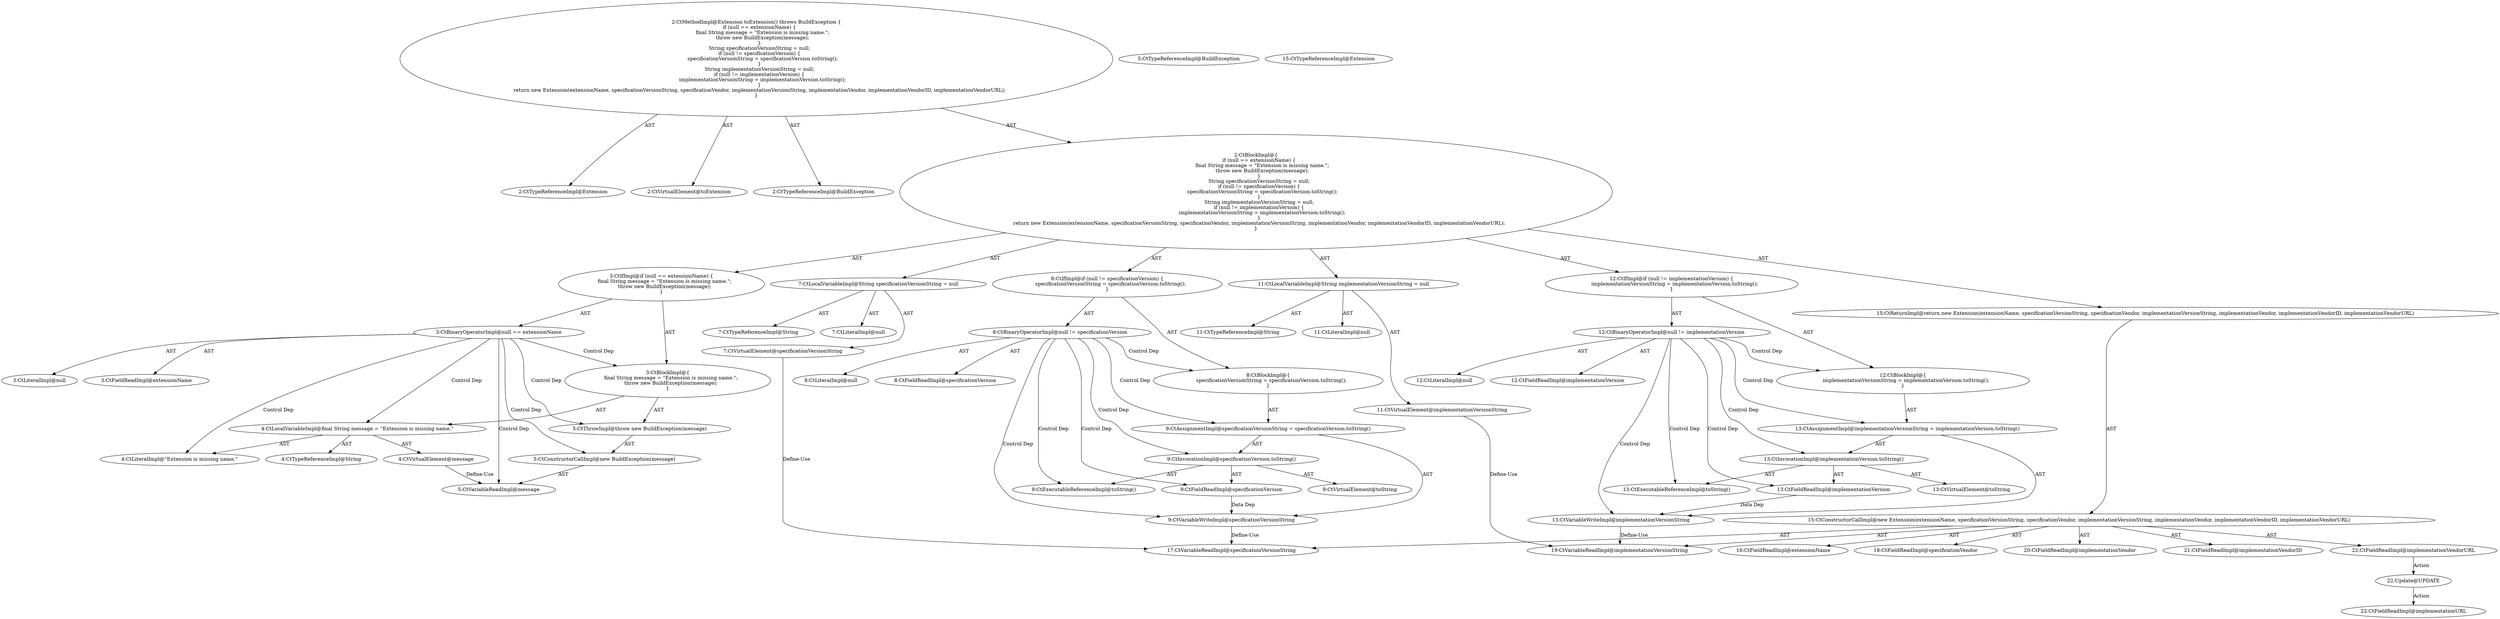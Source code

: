 digraph "toExtension#?" {
0 [label="2:CtTypeReferenceImpl@Extension" shape=ellipse]
1 [label="2:CtVirtualElement@toExtension" shape=ellipse]
2 [label="2:CtTypeReferenceImpl@BuildException" shape=ellipse]
3 [label="3:CtLiteralImpl@null" shape=ellipse]
4 [label="3:CtFieldReadImpl@extensionName" shape=ellipse]
5 [label="3:CtBinaryOperatorImpl@null == extensionName" shape=ellipse]
6 [label="4:CtTypeReferenceImpl@String" shape=ellipse]
7 [label="4:CtLiteralImpl@\"Extension is missing name.\"" shape=ellipse]
8 [label="4:CtVirtualElement@message" shape=ellipse]
9 [label="4:CtLocalVariableImpl@final String message = \"Extension is missing name.\"" shape=ellipse]
10 [label="5:CtTypeReferenceImpl@BuildException" shape=ellipse]
11 [label="5:CtVariableReadImpl@message" shape=ellipse]
12 [label="5:CtConstructorCallImpl@new BuildException(message)" shape=ellipse]
13 [label="5:CtThrowImpl@throw new BuildException(message)" shape=ellipse]
14 [label="3:CtBlockImpl@\{
    final String message = \"Extension is missing name.\";
    throw new BuildException(message);
\}" shape=ellipse]
15 [label="3:CtIfImpl@if (null == extensionName) \{
    final String message = \"Extension is missing name.\";
    throw new BuildException(message);
\}" shape=ellipse]
16 [label="7:CtTypeReferenceImpl@String" shape=ellipse]
17 [label="7:CtLiteralImpl@null" shape=ellipse]
18 [label="7:CtVirtualElement@specificationVersionString" shape=ellipse]
19 [label="7:CtLocalVariableImpl@String specificationVersionString = null" shape=ellipse]
20 [label="8:CtLiteralImpl@null" shape=ellipse]
21 [label="8:CtFieldReadImpl@specificationVersion" shape=ellipse]
22 [label="8:CtBinaryOperatorImpl@null != specificationVersion" shape=ellipse]
23 [label="9:CtVariableWriteImpl@specificationVersionString" shape=ellipse]
24 [label="9:CtExecutableReferenceImpl@toString()" shape=ellipse]
25 [label="9:CtVirtualElement@toString" shape=ellipse]
26 [label="9:CtFieldReadImpl@specificationVersion" shape=ellipse]
27 [label="9:CtInvocationImpl@specificationVersion.toString()" shape=ellipse]
28 [label="9:CtAssignmentImpl@specificationVersionString = specificationVersion.toString()" shape=ellipse]
29 [label="8:CtBlockImpl@\{
    specificationVersionString = specificationVersion.toString();
\}" shape=ellipse]
30 [label="8:CtIfImpl@if (null != specificationVersion) \{
    specificationVersionString = specificationVersion.toString();
\}" shape=ellipse]
31 [label="11:CtTypeReferenceImpl@String" shape=ellipse]
32 [label="11:CtLiteralImpl@null" shape=ellipse]
33 [label="11:CtVirtualElement@implementationVersionString" shape=ellipse]
34 [label="11:CtLocalVariableImpl@String implementationVersionString = null" shape=ellipse]
35 [label="12:CtLiteralImpl@null" shape=ellipse]
36 [label="12:CtFieldReadImpl@implementationVersion" shape=ellipse]
37 [label="12:CtBinaryOperatorImpl@null != implementationVersion" shape=ellipse]
38 [label="13:CtVariableWriteImpl@implementationVersionString" shape=ellipse]
39 [label="13:CtExecutableReferenceImpl@toString()" shape=ellipse]
40 [label="13:CtVirtualElement@toString" shape=ellipse]
41 [label="13:CtFieldReadImpl@implementationVersion" shape=ellipse]
42 [label="13:CtInvocationImpl@implementationVersion.toString()" shape=ellipse]
43 [label="13:CtAssignmentImpl@implementationVersionString = implementationVersion.toString()" shape=ellipse]
44 [label="12:CtBlockImpl@\{
    implementationVersionString = implementationVersion.toString();
\}" shape=ellipse]
45 [label="12:CtIfImpl@if (null != implementationVersion) \{
    implementationVersionString = implementationVersion.toString();
\}" shape=ellipse]
46 [label="15:CtTypeReferenceImpl@Extension" shape=ellipse]
47 [label="16:CtFieldReadImpl@extensionName" shape=ellipse]
48 [label="17:CtVariableReadImpl@specificationVersionString" shape=ellipse]
49 [label="18:CtFieldReadImpl@specificationVendor" shape=ellipse]
50 [label="19:CtVariableReadImpl@implementationVersionString" shape=ellipse]
51 [label="20:CtFieldReadImpl@implementationVendor" shape=ellipse]
52 [label="21:CtFieldReadImpl@implementationVendorID" shape=ellipse]
53 [label="22:CtFieldReadImpl@implementationVendorURL" shape=ellipse]
54 [label="15:CtConstructorCallImpl@new Extension(extensionName, specificationVersionString, specificationVendor, implementationVersionString, implementationVendor, implementationVendorID, implementationVendorURL)" shape=ellipse]
55 [label="15:CtReturnImpl@return new Extension(extensionName, specificationVersionString, specificationVendor, implementationVersionString, implementationVendor, implementationVendorID, implementationVendorURL)" shape=ellipse]
56 [label="2:CtBlockImpl@\{
    if (null == extensionName) \{
        final String message = \"Extension is missing name.\";
        throw new BuildException(message);
    \}
    String specificationVersionString = null;
    if (null != specificationVersion) \{
        specificationVersionString = specificationVersion.toString();
    \}
    String implementationVersionString = null;
    if (null != implementationVersion) \{
        implementationVersionString = implementationVersion.toString();
    \}
    return new Extension(extensionName, specificationVersionString, specificationVendor, implementationVersionString, implementationVendor, implementationVendorID, implementationVendorURL);
\}" shape=ellipse]
57 [label="2:CtMethodImpl@Extension toExtension() throws BuildException \{
    if (null == extensionName) \{
        final String message = \"Extension is missing name.\";
        throw new BuildException(message);
    \}
    String specificationVersionString = null;
    if (null != specificationVersion) \{
        specificationVersionString = specificationVersion.toString();
    \}
    String implementationVersionString = null;
    if (null != implementationVersion) \{
        implementationVersionString = implementationVersion.toString();
    \}
    return new Extension(extensionName, specificationVersionString, specificationVendor, implementationVersionString, implementationVendor, implementationVendorID, implementationVendorURL);
\}" shape=ellipse]
58 [label="22:Update@UPDATE" shape=ellipse]
59 [label="22:CtFieldReadImpl@implementationURL" shape=ellipse]
5 -> 3 [label="AST"];
5 -> 4 [label="AST"];
5 -> 14 [label="Control Dep"];
5 -> 9 [label="Control Dep"];
5 -> 7 [label="Control Dep"];
5 -> 13 [label="Control Dep"];
5 -> 12 [label="Control Dep"];
5 -> 11 [label="Control Dep"];
8 -> 11 [label="Define-Use"];
9 -> 8 [label="AST"];
9 -> 6 [label="AST"];
9 -> 7 [label="AST"];
12 -> 11 [label="AST"];
13 -> 12 [label="AST"];
14 -> 9 [label="AST"];
14 -> 13 [label="AST"];
15 -> 5 [label="AST"];
15 -> 14 [label="AST"];
18 -> 48 [label="Define-Use"];
19 -> 18 [label="AST"];
19 -> 16 [label="AST"];
19 -> 17 [label="AST"];
22 -> 20 [label="AST"];
22 -> 21 [label="AST"];
22 -> 29 [label="Control Dep"];
22 -> 28 [label="Control Dep"];
22 -> 23 [label="Control Dep"];
22 -> 27 [label="Control Dep"];
22 -> 24 [label="Control Dep"];
22 -> 26 [label="Control Dep"];
23 -> 48 [label="Define-Use"];
26 -> 23 [label="Data Dep"];
27 -> 25 [label="AST"];
27 -> 26 [label="AST"];
27 -> 24 [label="AST"];
28 -> 23 [label="AST"];
28 -> 27 [label="AST"];
29 -> 28 [label="AST"];
30 -> 22 [label="AST"];
30 -> 29 [label="AST"];
33 -> 50 [label="Define-Use"];
34 -> 33 [label="AST"];
34 -> 31 [label="AST"];
34 -> 32 [label="AST"];
37 -> 35 [label="AST"];
37 -> 36 [label="AST"];
37 -> 44 [label="Control Dep"];
37 -> 43 [label="Control Dep"];
37 -> 38 [label="Control Dep"];
37 -> 42 [label="Control Dep"];
37 -> 39 [label="Control Dep"];
37 -> 41 [label="Control Dep"];
38 -> 50 [label="Define-Use"];
41 -> 38 [label="Data Dep"];
42 -> 40 [label="AST"];
42 -> 41 [label="AST"];
42 -> 39 [label="AST"];
43 -> 38 [label="AST"];
43 -> 42 [label="AST"];
44 -> 43 [label="AST"];
45 -> 37 [label="AST"];
45 -> 44 [label="AST"];
53 -> 58 [label="Action"];
54 -> 47 [label="AST"];
54 -> 48 [label="AST"];
54 -> 49 [label="AST"];
54 -> 50 [label="AST"];
54 -> 51 [label="AST"];
54 -> 52 [label="AST"];
54 -> 53 [label="AST"];
55 -> 54 [label="AST"];
56 -> 15 [label="AST"];
56 -> 19 [label="AST"];
56 -> 30 [label="AST"];
56 -> 34 [label="AST"];
56 -> 45 [label="AST"];
56 -> 55 [label="AST"];
57 -> 1 [label="AST"];
57 -> 0 [label="AST"];
57 -> 2 [label="AST"];
57 -> 56 [label="AST"];
58 -> 59 [label="Action"];
}